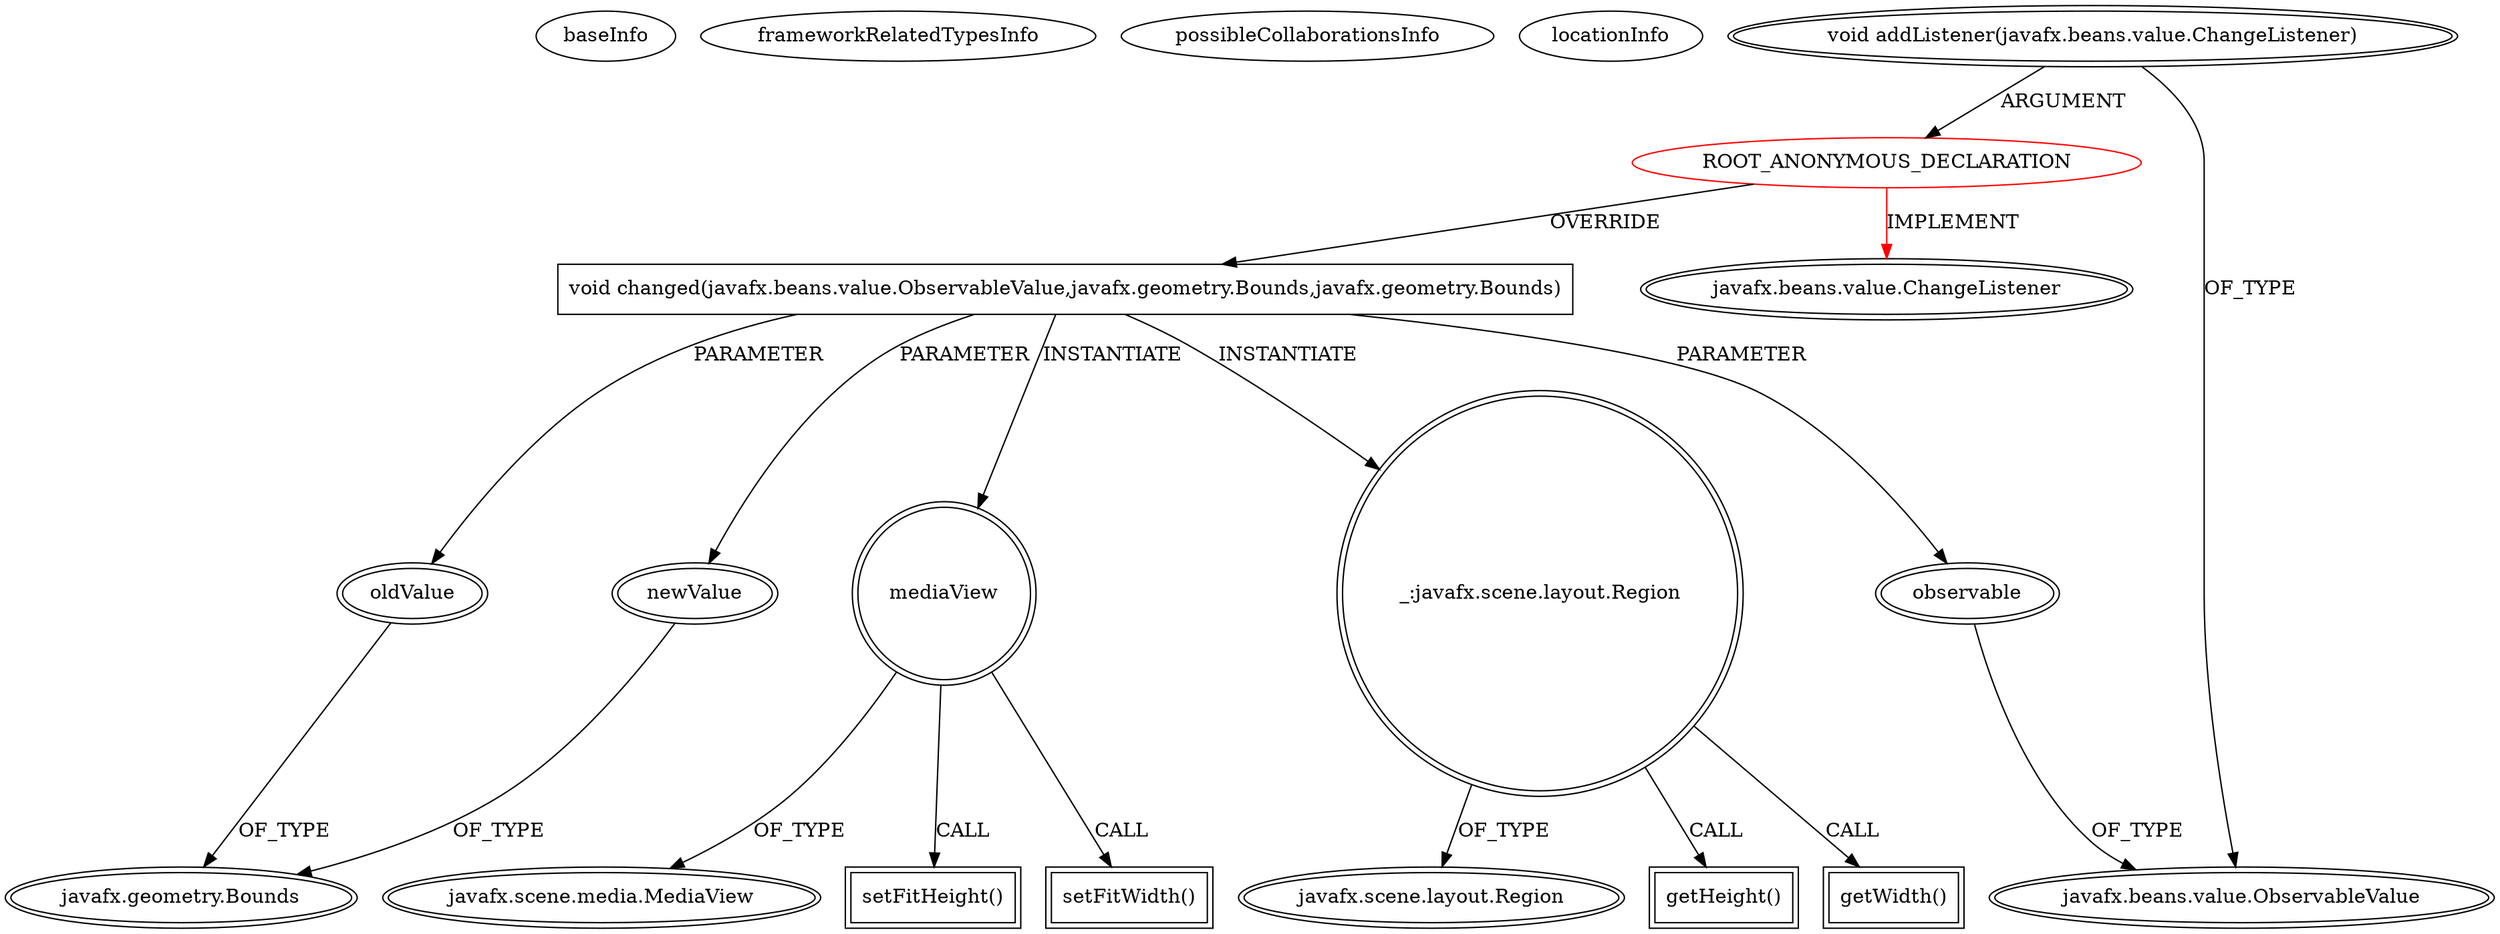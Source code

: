 digraph {
baseInfo[graphId=3629,category="extension_graph",isAnonymous=true,possibleRelation=false]
frameworkRelatedTypesInfo[0="javafx.beans.value.ChangeListener"]
possibleCollaborationsInfo[]
locationInfo[projectName="miamidade-spook-detector",filePath="/miamidade-spook-detector/spook-detector-master/src/gov/miamidade/mediaviewer/MediaViewerPane.java",contextSignature="void initialize()",graphId="3629"]
0[label="ROOT_ANONYMOUS_DECLARATION",vertexType="ROOT_ANONYMOUS_DECLARATION",isFrameworkType=false,color=red]
1[label="javafx.beans.value.ChangeListener",vertexType="FRAMEWORK_INTERFACE_TYPE",isFrameworkType=true,peripheries=2]
2[label="void addListener(javafx.beans.value.ChangeListener)",vertexType="OUTSIDE_CALL",isFrameworkType=true,peripheries=2]
3[label="javafx.beans.value.ObservableValue",vertexType="FRAMEWORK_INTERFACE_TYPE",isFrameworkType=true,peripheries=2]
4[label="void changed(javafx.beans.value.ObservableValue,javafx.geometry.Bounds,javafx.geometry.Bounds)",vertexType="OVERRIDING_METHOD_DECLARATION",isFrameworkType=false,shape=box]
5[label="observable",vertexType="PARAMETER_DECLARATION",isFrameworkType=true,peripheries=2]
7[label="oldValue",vertexType="PARAMETER_DECLARATION",isFrameworkType=true,peripheries=2]
8[label="javafx.geometry.Bounds",vertexType="FRAMEWORK_CLASS_TYPE",isFrameworkType=true,peripheries=2]
9[label="newValue",vertexType="PARAMETER_DECLARATION",isFrameworkType=true,peripheries=2]
11[label="mediaView",vertexType="VARIABLE_EXPRESION",isFrameworkType=true,peripheries=2,shape=circle]
13[label="javafx.scene.media.MediaView",vertexType="FRAMEWORK_CLASS_TYPE",isFrameworkType=true,peripheries=2]
12[label="setFitHeight()",vertexType="INSIDE_CALL",isFrameworkType=true,peripheries=2,shape=box]
14[label="_:javafx.scene.layout.Region",vertexType="VARIABLE_EXPRESION",isFrameworkType=true,peripheries=2,shape=circle]
16[label="javafx.scene.layout.Region",vertexType="FRAMEWORK_CLASS_TYPE",isFrameworkType=true,peripheries=2]
15[label="getHeight()",vertexType="INSIDE_CALL",isFrameworkType=true,peripheries=2,shape=box]
18[label="setFitWidth()",vertexType="INSIDE_CALL",isFrameworkType=true,peripheries=2,shape=box]
20[label="getWidth()",vertexType="INSIDE_CALL",isFrameworkType=true,peripheries=2,shape=box]
0->1[label="IMPLEMENT",color=red]
2->0[label="ARGUMENT"]
2->3[label="OF_TYPE"]
0->4[label="OVERRIDE"]
5->3[label="OF_TYPE"]
4->5[label="PARAMETER"]
7->8[label="OF_TYPE"]
4->7[label="PARAMETER"]
9->8[label="OF_TYPE"]
4->9[label="PARAMETER"]
4->11[label="INSTANTIATE"]
11->13[label="OF_TYPE"]
11->12[label="CALL"]
4->14[label="INSTANTIATE"]
14->16[label="OF_TYPE"]
14->15[label="CALL"]
11->18[label="CALL"]
14->20[label="CALL"]
}
